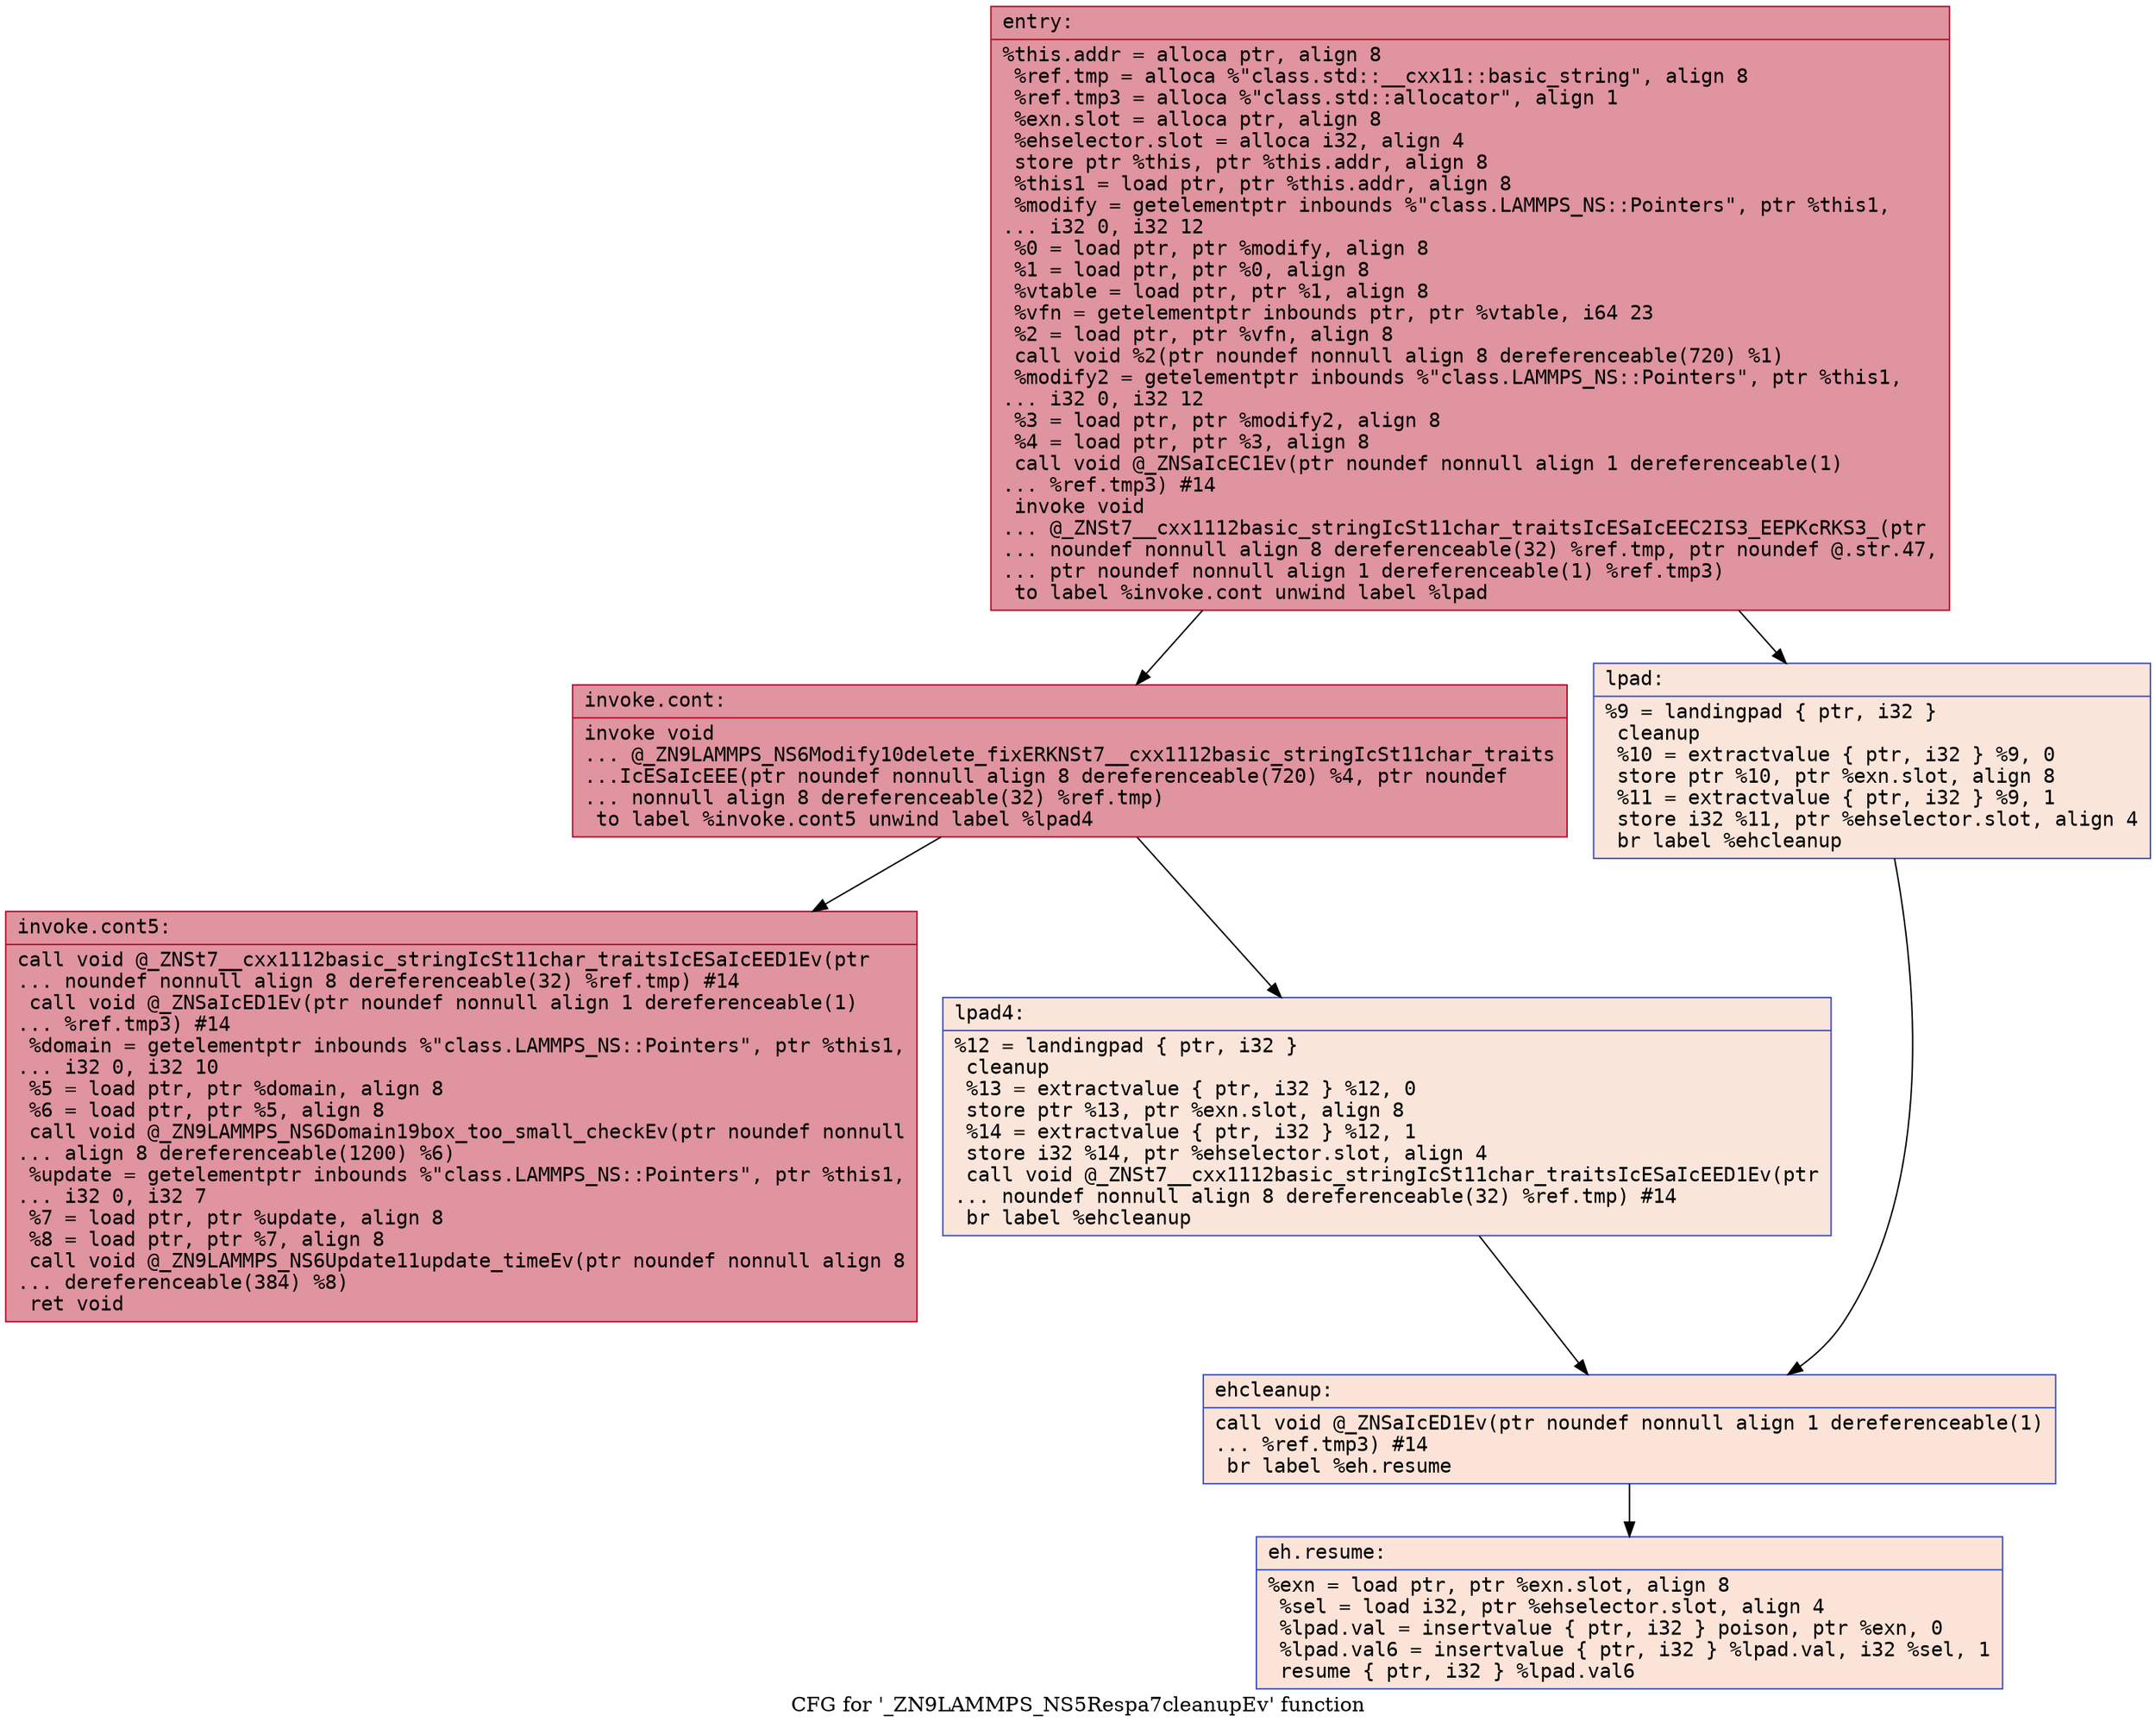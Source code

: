 digraph "CFG for '_ZN9LAMMPS_NS5Respa7cleanupEv' function" {
	label="CFG for '_ZN9LAMMPS_NS5Respa7cleanupEv' function";

	Node0x55d0c5582fa0 [shape=record,color="#b70d28ff", style=filled, fillcolor="#b70d2870" fontname="Courier",label="{entry:\l|  %this.addr = alloca ptr, align 8\l  %ref.tmp = alloca %\"class.std::__cxx11::basic_string\", align 8\l  %ref.tmp3 = alloca %\"class.std::allocator\", align 1\l  %exn.slot = alloca ptr, align 8\l  %ehselector.slot = alloca i32, align 4\l  store ptr %this, ptr %this.addr, align 8\l  %this1 = load ptr, ptr %this.addr, align 8\l  %modify = getelementptr inbounds %\"class.LAMMPS_NS::Pointers\", ptr %this1,\l... i32 0, i32 12\l  %0 = load ptr, ptr %modify, align 8\l  %1 = load ptr, ptr %0, align 8\l  %vtable = load ptr, ptr %1, align 8\l  %vfn = getelementptr inbounds ptr, ptr %vtable, i64 23\l  %2 = load ptr, ptr %vfn, align 8\l  call void %2(ptr noundef nonnull align 8 dereferenceable(720) %1)\l  %modify2 = getelementptr inbounds %\"class.LAMMPS_NS::Pointers\", ptr %this1,\l... i32 0, i32 12\l  %3 = load ptr, ptr %modify2, align 8\l  %4 = load ptr, ptr %3, align 8\l  call void @_ZNSaIcEC1Ev(ptr noundef nonnull align 1 dereferenceable(1)\l... %ref.tmp3) #14\l  invoke void\l... @_ZNSt7__cxx1112basic_stringIcSt11char_traitsIcESaIcEEC2IS3_EEPKcRKS3_(ptr\l... noundef nonnull align 8 dereferenceable(32) %ref.tmp, ptr noundef @.str.47,\l... ptr noundef nonnull align 1 dereferenceable(1) %ref.tmp3)\l          to label %invoke.cont unwind label %lpad\l}"];
	Node0x55d0c5582fa0 -> Node0x55d0c5583b50[tooltip="entry -> invoke.cont\nProbability 100.00%" ];
	Node0x55d0c5582fa0 -> Node0x55d0c5583d70[tooltip="entry -> lpad\nProbability 0.00%" ];
	Node0x55d0c5583b50 [shape=record,color="#b70d28ff", style=filled, fillcolor="#b70d2870" fontname="Courier",label="{invoke.cont:\l|  invoke void\l... @_ZN9LAMMPS_NS6Modify10delete_fixERKNSt7__cxx1112basic_stringIcSt11char_traits\l...IcESaIcEEE(ptr noundef nonnull align 8 dereferenceable(720) %4, ptr noundef\l... nonnull align 8 dereferenceable(32) %ref.tmp)\l          to label %invoke.cont5 unwind label %lpad4\l}"];
	Node0x55d0c5583b50 -> Node0x55d0c5583b00[tooltip="invoke.cont -> invoke.cont5\nProbability 100.00%" ];
	Node0x55d0c5583b50 -> Node0x55d0c5584000[tooltip="invoke.cont -> lpad4\nProbability 0.00%" ];
	Node0x55d0c5583b00 [shape=record,color="#b70d28ff", style=filled, fillcolor="#b70d2870" fontname="Courier",label="{invoke.cont5:\l|  call void @_ZNSt7__cxx1112basic_stringIcSt11char_traitsIcESaIcEED1Ev(ptr\l... noundef nonnull align 8 dereferenceable(32) %ref.tmp) #14\l  call void @_ZNSaIcED1Ev(ptr noundef nonnull align 1 dereferenceable(1)\l... %ref.tmp3) #14\l  %domain = getelementptr inbounds %\"class.LAMMPS_NS::Pointers\", ptr %this1,\l... i32 0, i32 10\l  %5 = load ptr, ptr %domain, align 8\l  %6 = load ptr, ptr %5, align 8\l  call void @_ZN9LAMMPS_NS6Domain19box_too_small_checkEv(ptr noundef nonnull\l... align 8 dereferenceable(1200) %6)\l  %update = getelementptr inbounds %\"class.LAMMPS_NS::Pointers\", ptr %this1,\l... i32 0, i32 7\l  %7 = load ptr, ptr %update, align 8\l  %8 = load ptr, ptr %7, align 8\l  call void @_ZN9LAMMPS_NS6Update11update_timeEv(ptr noundef nonnull align 8\l... dereferenceable(384) %8)\l  ret void\l}"];
	Node0x55d0c5583d70 [shape=record,color="#3d50c3ff", style=filled, fillcolor="#f4c5ad70" fontname="Courier",label="{lpad:\l|  %9 = landingpad \{ ptr, i32 \}\l          cleanup\l  %10 = extractvalue \{ ptr, i32 \} %9, 0\l  store ptr %10, ptr %exn.slot, align 8\l  %11 = extractvalue \{ ptr, i32 \} %9, 1\l  store i32 %11, ptr %ehselector.slot, align 4\l  br label %ehcleanup\l}"];
	Node0x55d0c5583d70 -> Node0x55d0c5584e80[tooltip="lpad -> ehcleanup\nProbability 100.00%" ];
	Node0x55d0c5584000 [shape=record,color="#3d50c3ff", style=filled, fillcolor="#f4c5ad70" fontname="Courier",label="{lpad4:\l|  %12 = landingpad \{ ptr, i32 \}\l          cleanup\l  %13 = extractvalue \{ ptr, i32 \} %12, 0\l  store ptr %13, ptr %exn.slot, align 8\l  %14 = extractvalue \{ ptr, i32 \} %12, 1\l  store i32 %14, ptr %ehselector.slot, align 4\l  call void @_ZNSt7__cxx1112basic_stringIcSt11char_traitsIcESaIcEED1Ev(ptr\l... noundef nonnull align 8 dereferenceable(32) %ref.tmp) #14\l  br label %ehcleanup\l}"];
	Node0x55d0c5584000 -> Node0x55d0c5584e80[tooltip="lpad4 -> ehcleanup\nProbability 100.00%" ];
	Node0x55d0c5584e80 [shape=record,color="#3d50c3ff", style=filled, fillcolor="#f6bfa670" fontname="Courier",label="{ehcleanup:\l|  call void @_ZNSaIcED1Ev(ptr noundef nonnull align 1 dereferenceable(1)\l... %ref.tmp3) #14\l  br label %eh.resume\l}"];
	Node0x55d0c5584e80 -> Node0x55d0c5585500[tooltip="ehcleanup -> eh.resume\nProbability 100.00%" ];
	Node0x55d0c5585500 [shape=record,color="#3d50c3ff", style=filled, fillcolor="#f6bfa670" fontname="Courier",label="{eh.resume:\l|  %exn = load ptr, ptr %exn.slot, align 8\l  %sel = load i32, ptr %ehselector.slot, align 4\l  %lpad.val = insertvalue \{ ptr, i32 \} poison, ptr %exn, 0\l  %lpad.val6 = insertvalue \{ ptr, i32 \} %lpad.val, i32 %sel, 1\l  resume \{ ptr, i32 \} %lpad.val6\l}"];
}
